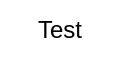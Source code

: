 <mxfile>
    <diagram id="WdYm0DLOJEmavDlqETlI" name="Page-1">
        <mxGraphModel dx="267" dy="579" grid="1" gridSize="10" guides="1" tooltips="1" connect="1" arrows="1" fold="1" page="1" pageScale="1" pageWidth="827" pageHeight="1169" math="0" shadow="0">
            <root>
                <mxCell id="0"/>
                <mxCell id="1" parent="0"/>
                <mxCell id="2" value="Test" style="text;strokeColor=none;align=center;fillColor=none;html=1;verticalAlign=middle;whiteSpace=wrap;rounded=0;" vertex="1" parent="1">
                    <mxGeometry x="110" y="280" width="60" height="30" as="geometry"/>
                </mxCell>
            </root>
        </mxGraphModel>
    </diagram>
</mxfile>